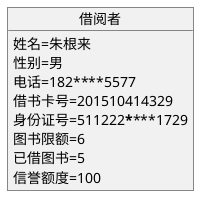 @startuml
object 借阅者{
    姓名=朱根来
    性别=男
    电话=182****5577
    借书卡号=201510414329
    身份证号=511222********1729
    图书限额=6
    已借图书=5
    信誉额度=100
}
@enduml